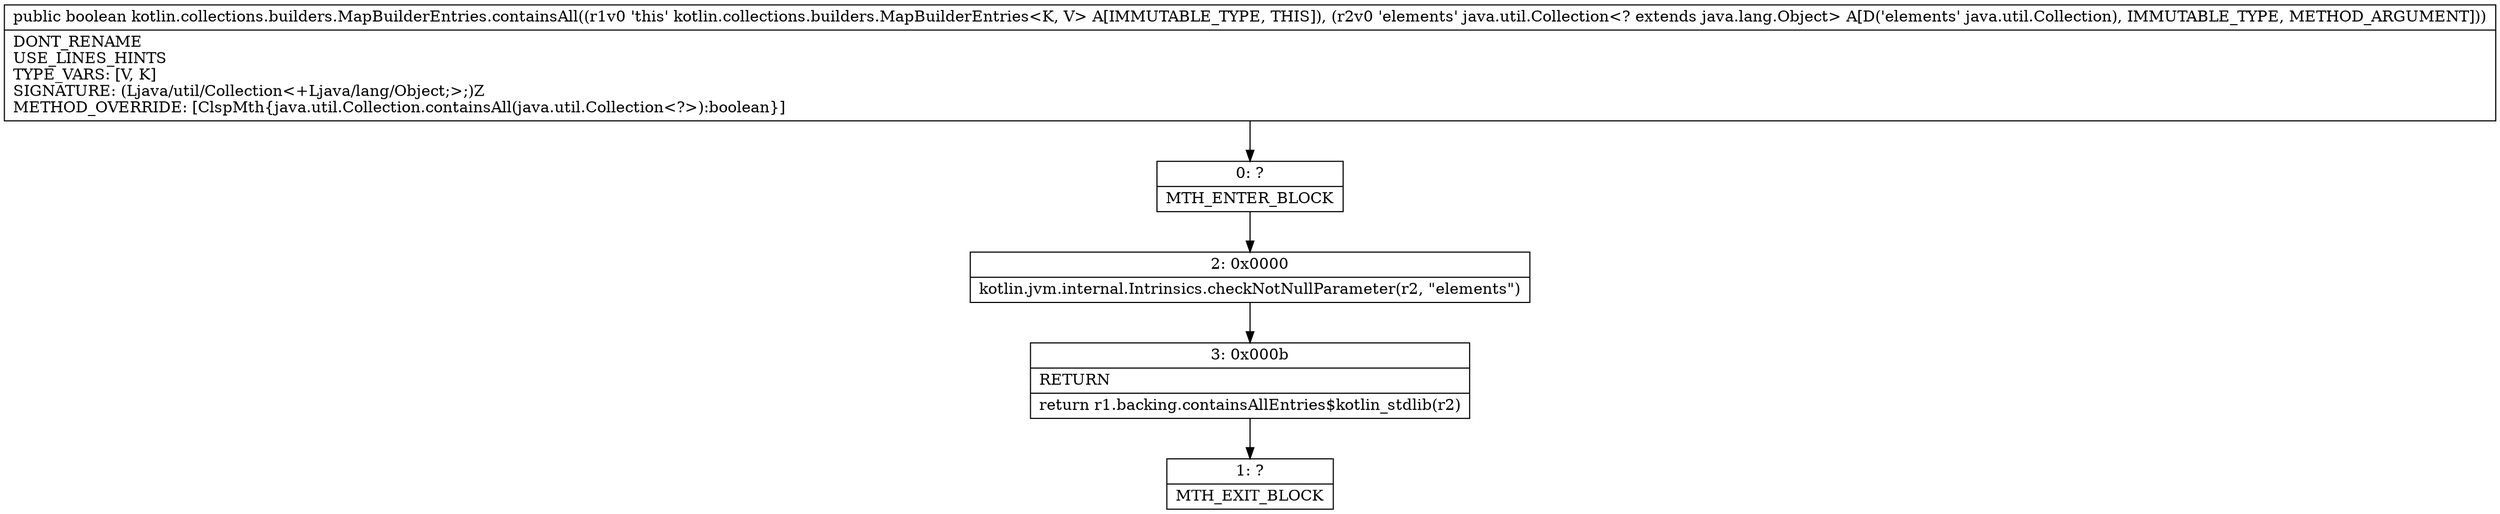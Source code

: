 digraph "CFG forkotlin.collections.builders.MapBuilderEntries.containsAll(Ljava\/util\/Collection;)Z" {
Node_0 [shape=record,label="{0\:\ ?|MTH_ENTER_BLOCK\l}"];
Node_2 [shape=record,label="{2\:\ 0x0000|kotlin.jvm.internal.Intrinsics.checkNotNullParameter(r2, \"elements\")\l}"];
Node_3 [shape=record,label="{3\:\ 0x000b|RETURN\l|return r1.backing.containsAllEntries$kotlin_stdlib(r2)\l}"];
Node_1 [shape=record,label="{1\:\ ?|MTH_EXIT_BLOCK\l}"];
MethodNode[shape=record,label="{public boolean kotlin.collections.builders.MapBuilderEntries.containsAll((r1v0 'this' kotlin.collections.builders.MapBuilderEntries\<K, V\> A[IMMUTABLE_TYPE, THIS]), (r2v0 'elements' java.util.Collection\<? extends java.lang.Object\> A[D('elements' java.util.Collection), IMMUTABLE_TYPE, METHOD_ARGUMENT]))  | DONT_RENAME\lUSE_LINES_HINTS\lTYPE_VARS: [V, K]\lSIGNATURE: (Ljava\/util\/Collection\<+Ljava\/lang\/Object;\>;)Z\lMETHOD_OVERRIDE: [ClspMth\{java.util.Collection.containsAll(java.util.Collection\<?\>):boolean\}]\l}"];
MethodNode -> Node_0;Node_0 -> Node_2;
Node_2 -> Node_3;
Node_3 -> Node_1;
}

